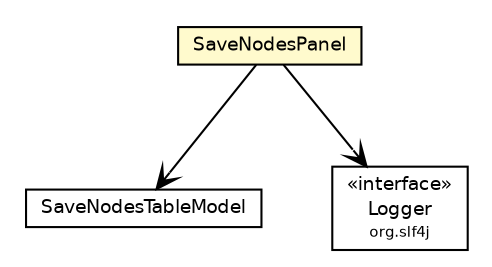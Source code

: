 #!/usr/local/bin/dot
#
# Class diagram 
# Generated by UmlGraph version 4.6 (http://www.spinellis.gr/sw/umlgraph)
#

digraph G {
	edge [fontname="Helvetica",fontsize=10,labelfontname="Helvetica",labelfontsize=10];
	node [fontname="Helvetica",fontsize=10,shape=plaintext];
	// org.synchronoss.cpo.util.SaveNodesPanel
	c1480 [label=<<table border="0" cellborder="1" cellspacing="0" cellpadding="2" port="p" bgcolor="lemonChiffon" href="./SaveNodesPanel.html">
		<tr><td><table border="0" cellspacing="0" cellpadding="1">
			<tr><td> SaveNodesPanel </td></tr>
		</table></td></tr>
		</table>>, fontname="Helvetica", fontcolor="black", fontsize=9.0];
	// org.synchronoss.cpo.util.SaveNodesTableModel
	c1492 [label=<<table border="0" cellborder="1" cellspacing="0" cellpadding="2" port="p" href="./SaveNodesTableModel.html">
		<tr><td><table border="0" cellspacing="0" cellpadding="1">
			<tr><td> SaveNodesTableModel </td></tr>
		</table></td></tr>
		</table>>, fontname="Helvetica", fontcolor="black", fontsize=9.0];
	// org.synchronoss.cpo.util.SaveNodesPanel NAVASSOC org.slf4j.Logger
	c1480:p -> c1540:p [taillabel="", label="", headlabel="", fontname="Helvetica", fontcolor="black", fontsize=10.0, color="black", arrowhead=open];
	// org.synchronoss.cpo.util.SaveNodesPanel NAVASSOC org.synchronoss.cpo.util.SaveNodesTableModel
	c1480:p -> c1492:p [taillabel="", label="", headlabel="", fontname="Helvetica", fontcolor="black", fontsize=10.0, color="black", arrowhead=open];
	// org.slf4j.Logger
	c1540 [label=<<table border="0" cellborder="1" cellspacing="0" cellpadding="2" port="p" href="http://java.sun.com/j2se/1.4.2/docs/api/org/slf4j/Logger.html">
		<tr><td><table border="0" cellspacing="0" cellpadding="1">
			<tr><td> &laquo;interface&raquo; </td></tr>
			<tr><td> Logger </td></tr>
			<tr><td><font point-size="7.0"> org.slf4j </font></td></tr>
		</table></td></tr>
		</table>>, fontname="Helvetica", fontcolor="black", fontsize=9.0];
}

